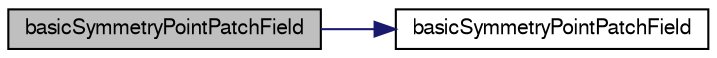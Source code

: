 digraph "basicSymmetryPointPatchField"
{
  bgcolor="transparent";
  edge [fontname="FreeSans",fontsize="10",labelfontname="FreeSans",labelfontsize="10"];
  node [fontname="FreeSans",fontsize="10",shape=record];
  rankdir="LR";
  Node4 [label="basicSymmetryPointPatchField",height=0.2,width=0.4,color="black", fillcolor="grey75", style="filled", fontcolor="black"];
  Node4 -> Node5 [color="midnightblue",fontsize="10",style="solid",fontname="FreeSans"];
  Node5 [label="basicSymmetryPointPatchField",height=0.2,width=0.4,color="black",URL="$a26558.html#ae3ff1a3bd52e4df0fc34a9f63c0d6e1d",tooltip="Construct from patch and internal field. "];
}

